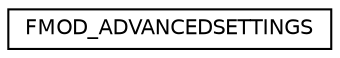 digraph "Graphical Class Hierarchy"
{
  edge [fontname="Helvetica",fontsize="10",labelfontname="Helvetica",labelfontsize="10"];
  node [fontname="Helvetica",fontsize="10",shape=record];
  rankdir="LR";
  Node1 [label="FMOD_ADVANCEDSETTINGS",height=0.2,width=0.4,color="black", fillcolor="white", style="filled",URL="$struct_f_m_o_d___a_d_v_a_n_c_e_d_s_e_t_t_i_n_g_s.html"];
}
